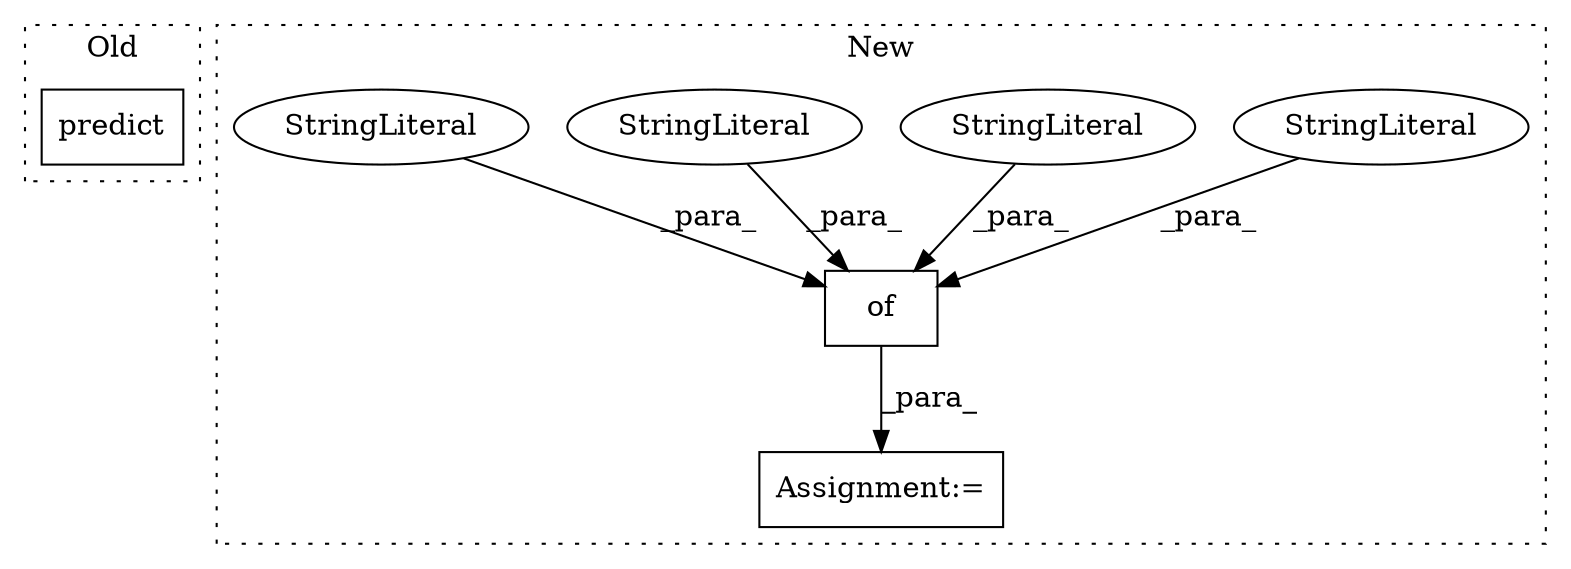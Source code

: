 digraph G {
subgraph cluster0 {
1 [label="predict" a="32" s="355,394" l="8,1" shape="box"];
label = "Old";
style="dotted";
}
subgraph cluster1 {
2 [label="of" a="32" s="418,486" l="3,1" shape="box"];
3 [label="Assignment:=" a="7" s="401" l="1" shape="box"];
4 [label="StringLiteral" a="45" s="448" l="10" shape="ellipse"];
5 [label="StringLiteral" a="45" s="428" l="12" shape="ellipse"];
6 [label="StringLiteral" a="45" s="459" l="9" shape="ellipse"];
7 [label="StringLiteral" a="45" s="421" l="6" shape="ellipse"];
label = "New";
style="dotted";
}
2 -> 3 [label="_para_"];
4 -> 2 [label="_para_"];
5 -> 2 [label="_para_"];
6 -> 2 [label="_para_"];
7 -> 2 [label="_para_"];
}